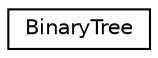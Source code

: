 digraph "Graphical Class Hierarchy"
{
  edge [fontname="Helvetica",fontsize="10",labelfontname="Helvetica",labelfontsize="10"];
  node [fontname="Helvetica",fontsize="10",shape=record];
  rankdir="LR";
  Node1 [label="BinaryTree",height=0.2,width=0.4,color="black", fillcolor="white", style="filled",URL="$class_binary_tree.html"];
}
